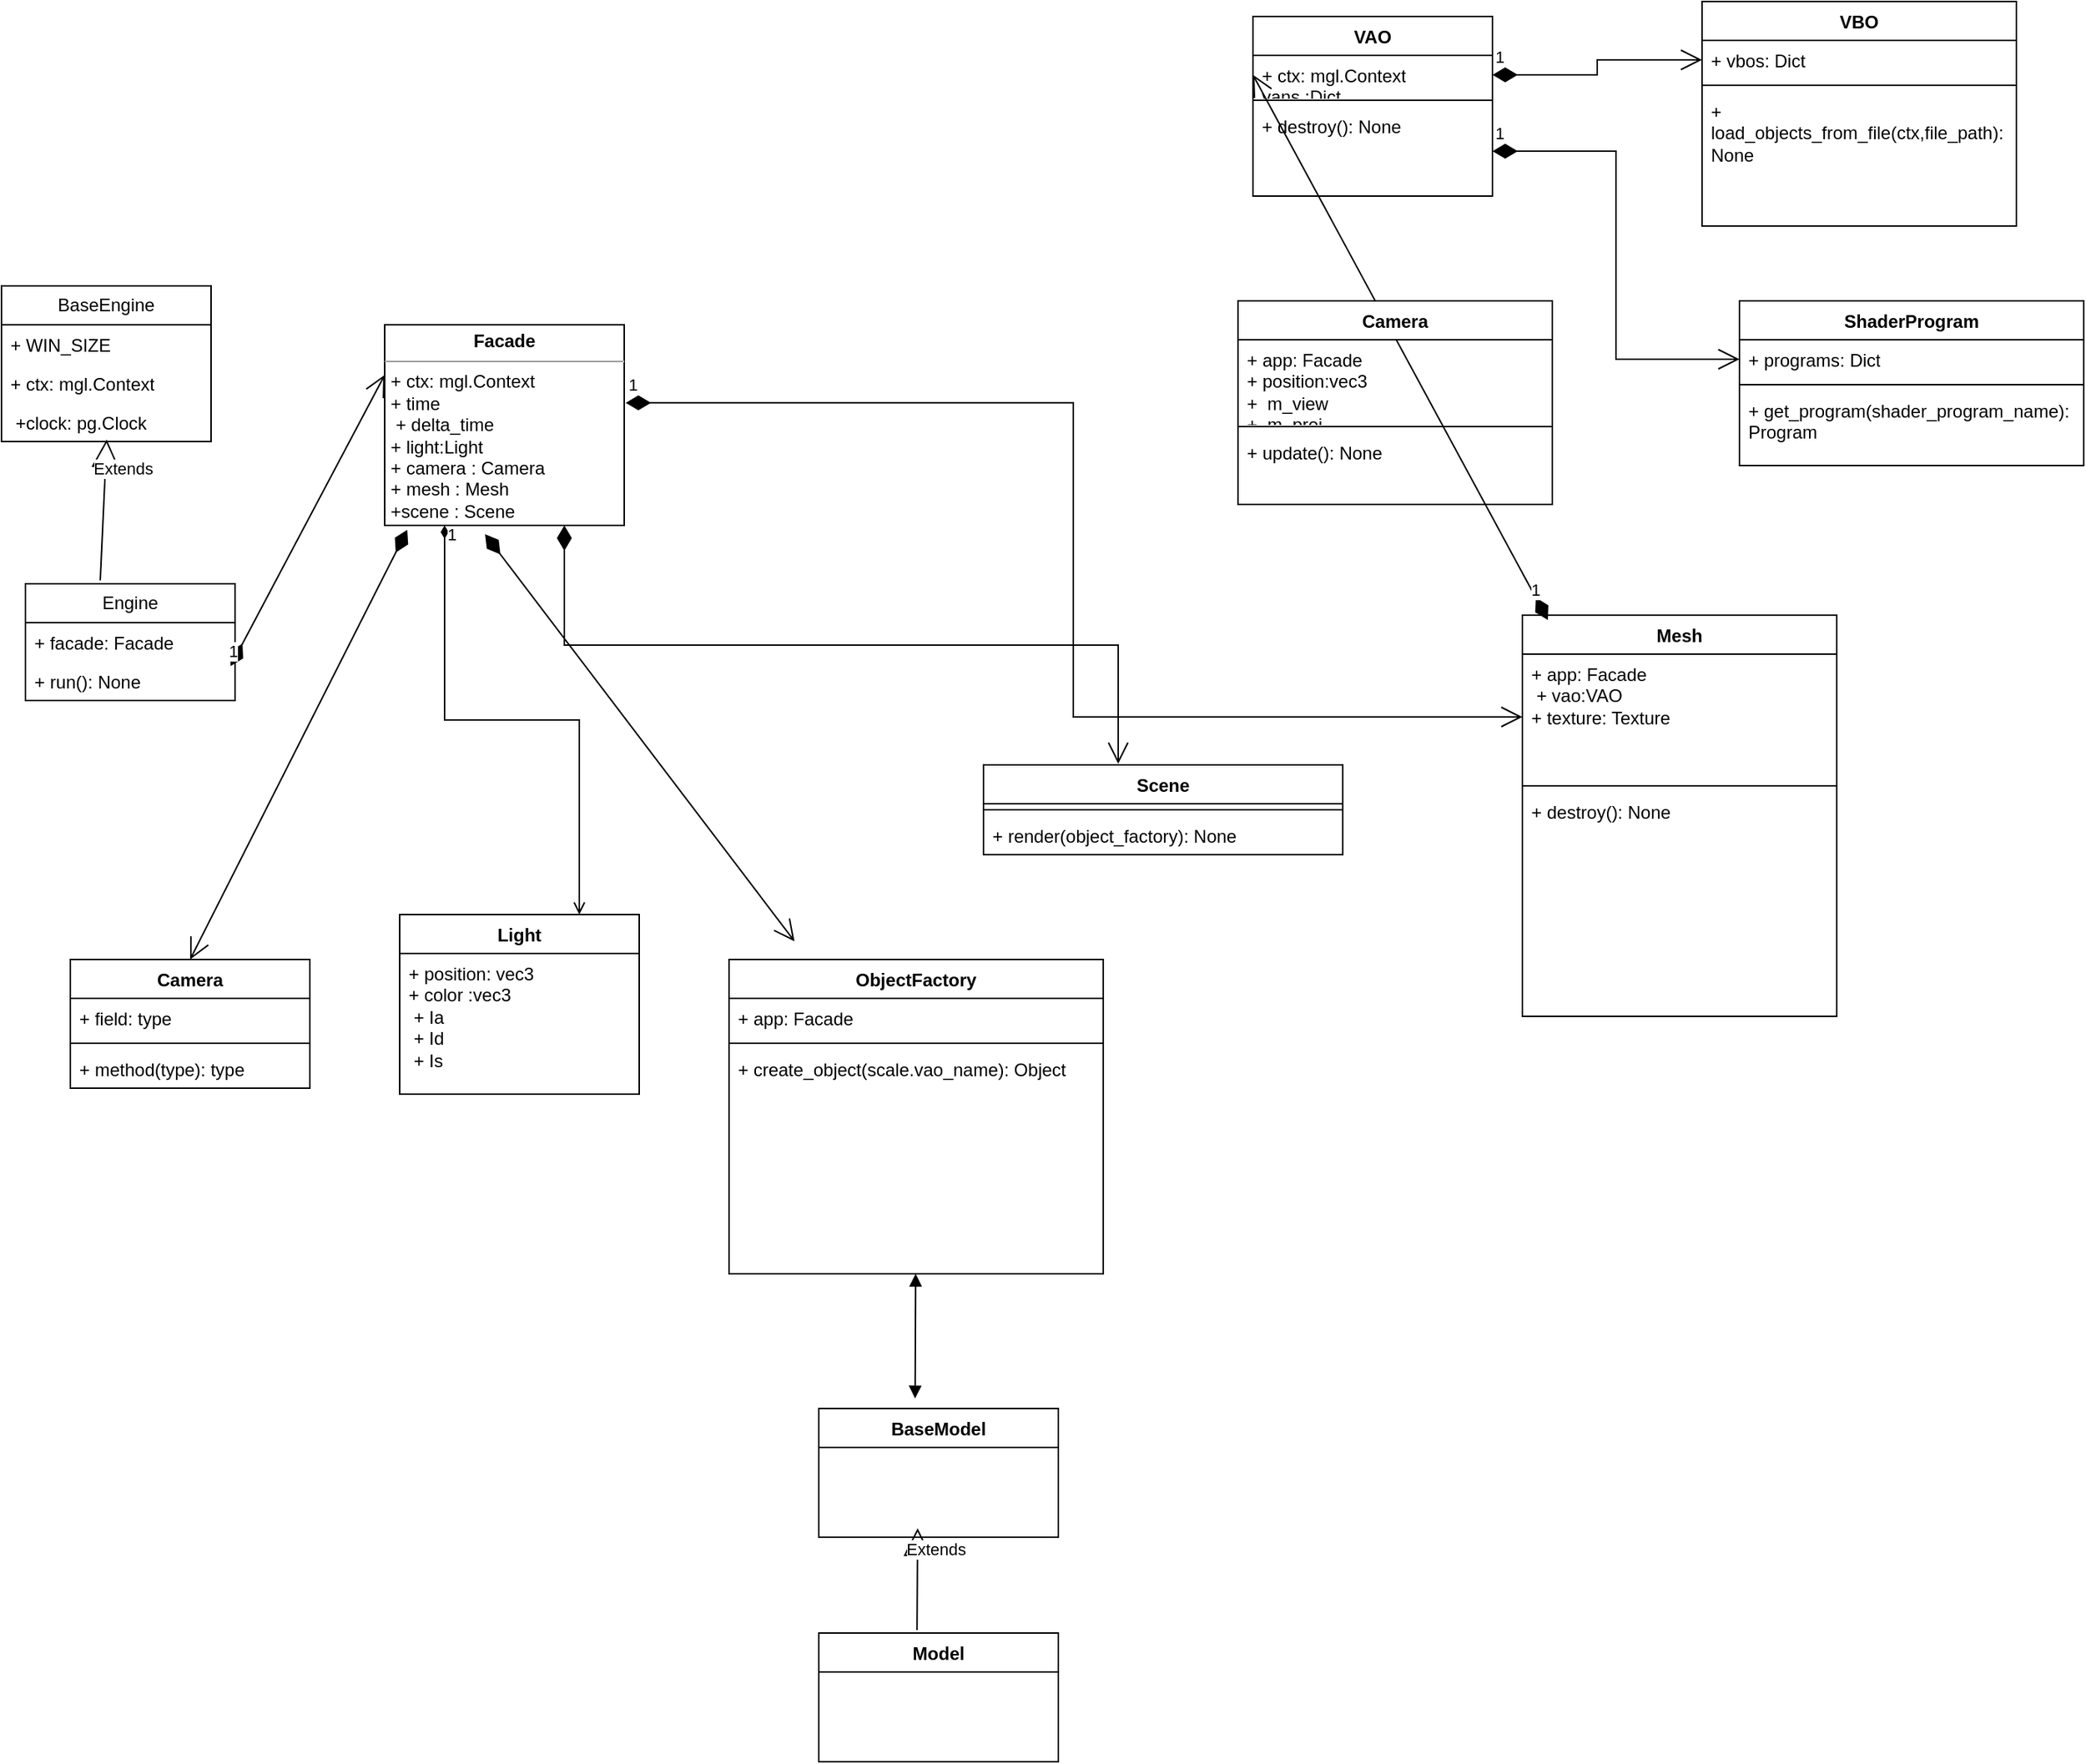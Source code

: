 <mxfile version="22.1.18" type="github">
  <diagram name="Page-1" id="10tANic_bvFwRtT_Bomh">
    <mxGraphModel dx="1321" dy="1709" grid="1" gridSize="10" guides="1" tooltips="1" connect="1" arrows="1" fold="1" page="1" pageScale="1" pageWidth="827" pageHeight="1169" math="0" shadow="0">
      <root>
        <mxCell id="0" />
        <mxCell id="1" parent="0" />
        <mxCell id="u18TdW2rYONK3uZv50w_-1" value="Engine" style="swimlane;fontStyle=0;childLayout=stackLayout;horizontal=1;startSize=26;fillColor=none;horizontalStack=0;resizeParent=1;resizeParentMax=0;resizeLast=0;collapsible=1;marginBottom=0;whiteSpace=wrap;html=1;" vertex="1" parent="1">
          <mxGeometry x="290" y="359" width="140" height="78" as="geometry" />
        </mxCell>
        <mxCell id="u18TdW2rYONK3uZv50w_-2" value="+ facade: Facade" style="text;strokeColor=none;fillColor=none;align=left;verticalAlign=top;spacingLeft=4;spacingRight=4;overflow=hidden;rotatable=0;points=[[0,0.5],[1,0.5]];portConstraint=eastwest;whiteSpace=wrap;html=1;" vertex="1" parent="u18TdW2rYONK3uZv50w_-1">
          <mxGeometry y="26" width="140" height="26" as="geometry" />
        </mxCell>
        <mxCell id="u18TdW2rYONK3uZv50w_-3" value="+ run(): None" style="text;strokeColor=none;fillColor=none;align=left;verticalAlign=top;spacingLeft=4;spacingRight=4;overflow=hidden;rotatable=0;points=[[0,0.5],[1,0.5]];portConstraint=eastwest;whiteSpace=wrap;html=1;" vertex="1" parent="u18TdW2rYONK3uZv50w_-1">
          <mxGeometry y="52" width="140" height="26" as="geometry" />
        </mxCell>
        <mxCell id="u18TdW2rYONK3uZv50w_-5" value="BaseEngine" style="swimlane;fontStyle=0;childLayout=stackLayout;horizontal=1;startSize=26;fillColor=none;horizontalStack=0;resizeParent=1;resizeParentMax=0;resizeLast=0;collapsible=1;marginBottom=0;whiteSpace=wrap;html=1;" vertex="1" parent="1">
          <mxGeometry x="274" y="160" width="140" height="104" as="geometry" />
        </mxCell>
        <mxCell id="u18TdW2rYONK3uZv50w_-6" value="+ WIN_SIZE  " style="text;strokeColor=none;fillColor=none;align=left;verticalAlign=top;spacingLeft=4;spacingRight=4;overflow=hidden;rotatable=0;points=[[0,0.5],[1,0.5]];portConstraint=eastwest;whiteSpace=wrap;html=1;" vertex="1" parent="u18TdW2rYONK3uZv50w_-5">
          <mxGeometry y="26" width="140" height="26" as="geometry" />
        </mxCell>
        <mxCell id="u18TdW2rYONK3uZv50w_-7" value="+ ctx: mgl.Context" style="text;strokeColor=none;fillColor=none;align=left;verticalAlign=top;spacingLeft=4;spacingRight=4;overflow=hidden;rotatable=0;points=[[0,0.5],[1,0.5]];portConstraint=eastwest;whiteSpace=wrap;html=1;" vertex="1" parent="u18TdW2rYONK3uZv50w_-5">
          <mxGeometry y="52" width="140" height="26" as="geometry" />
        </mxCell>
        <mxCell id="u18TdW2rYONK3uZv50w_-8" value="&amp;nbsp;+clock: pg.Clock" style="text;strokeColor=none;fillColor=none;align=left;verticalAlign=top;spacingLeft=4;spacingRight=4;overflow=hidden;rotatable=0;points=[[0,0.5],[1,0.5]];portConstraint=eastwest;whiteSpace=wrap;html=1;" vertex="1" parent="u18TdW2rYONK3uZv50w_-5">
          <mxGeometry y="78" width="140" height="26" as="geometry" />
        </mxCell>
        <mxCell id="u18TdW2rYONK3uZv50w_-13" value="Extends" style="endArrow=block;endSize=16;endFill=0;html=1;rounded=0;exitX=0.357;exitY=-0.029;exitDx=0;exitDy=0;exitPerimeter=0;entryX=0.502;entryY=0.949;entryDx=0;entryDy=0;entryPerimeter=0;" edge="1" parent="1" source="u18TdW2rYONK3uZv50w_-1" target="u18TdW2rYONK3uZv50w_-8">
          <mxGeometry x="0.596" y="-12" width="160" relative="1" as="geometry">
            <mxPoint x="330" y="280" as="sourcePoint" />
            <mxPoint x="340" y="270" as="targetPoint" />
            <mxPoint as="offset" />
          </mxGeometry>
        </mxCell>
        <mxCell id="u18TdW2rYONK3uZv50w_-19" value="Light" style="swimlane;fontStyle=1;align=center;verticalAlign=top;childLayout=stackLayout;horizontal=1;startSize=26;horizontalStack=0;resizeParent=1;resizeParentMax=0;resizeLast=0;collapsible=1;marginBottom=0;whiteSpace=wrap;html=1;" vertex="1" parent="1">
          <mxGeometry x="540" y="580" width="160" height="120" as="geometry" />
        </mxCell>
        <mxCell id="u18TdW2rYONK3uZv50w_-20" value="+ position: vec3&lt;br&gt;+ color :vec3&lt;br&gt;&amp;nbsp;+ Ia&lt;br&gt;&amp;nbsp;+ Id&lt;br&gt;&amp;nbsp;+ Is" style="text;strokeColor=none;fillColor=none;align=left;verticalAlign=top;spacingLeft=4;spacingRight=4;overflow=hidden;rotatable=0;points=[[0,0.5],[1,0.5]];portConstraint=eastwest;whiteSpace=wrap;html=1;" vertex="1" parent="u18TdW2rYONK3uZv50w_-19">
          <mxGeometry y="26" width="160" height="94" as="geometry" />
        </mxCell>
        <mxCell id="u18TdW2rYONK3uZv50w_-23" value="1" style="endArrow=open;html=1;startArrow=diamondThin;startFill=1;edgeStyle=orthogonalEdgeStyle;align=left;verticalAlign=bottom;rounded=0;exitX=0.25;exitY=1;exitDx=0;exitDy=0;entryX=0.75;entryY=0;entryDx=0;entryDy=0;" edge="1" parent="1" source="u18TdW2rYONK3uZv50w_-99" target="u18TdW2rYONK3uZv50w_-19">
          <mxGeometry x="-0.916" relative="1" as="geometry">
            <mxPoint x="660.08" y="454" as="sourcePoint" />
            <mxPoint x="720" y="490" as="targetPoint" />
            <mxPoint as="offset" />
          </mxGeometry>
        </mxCell>
        <mxCell id="u18TdW2rYONK3uZv50w_-27" value="1" style="endArrow=open;html=1;endSize=12;startArrow=diamondThin;startSize=14;startFill=1;align=left;verticalAlign=bottom;rounded=0;entryX=0;entryY=0.25;entryDx=0;entryDy=0;exitX=0.979;exitY=0.115;exitDx=0;exitDy=0;exitPerimeter=0;" edge="1" parent="1" source="u18TdW2rYONK3uZv50w_-3" target="u18TdW2rYONK3uZv50w_-99">
          <mxGeometry x="-1" y="3" relative="1" as="geometry">
            <mxPoint x="360" y="411" as="sourcePoint" />
            <mxPoint x="608.08" y="356.192" as="targetPoint" />
          </mxGeometry>
        </mxCell>
        <mxCell id="u18TdW2rYONK3uZv50w_-28" value="Camera" style="swimlane;fontStyle=1;align=center;verticalAlign=top;childLayout=stackLayout;horizontal=1;startSize=26;horizontalStack=0;resizeParent=1;resizeParentMax=0;resizeLast=0;collapsible=1;marginBottom=0;whiteSpace=wrap;html=1;" vertex="1" parent="1">
          <mxGeometry x="320" y="610" width="160" height="86" as="geometry" />
        </mxCell>
        <mxCell id="u18TdW2rYONK3uZv50w_-29" value="+ field: type" style="text;strokeColor=none;fillColor=none;align=left;verticalAlign=top;spacingLeft=4;spacingRight=4;overflow=hidden;rotatable=0;points=[[0,0.5],[1,0.5]];portConstraint=eastwest;whiteSpace=wrap;html=1;" vertex="1" parent="u18TdW2rYONK3uZv50w_-28">
          <mxGeometry y="26" width="160" height="26" as="geometry" />
        </mxCell>
        <mxCell id="u18TdW2rYONK3uZv50w_-30" value="" style="line;strokeWidth=1;fillColor=none;align=left;verticalAlign=middle;spacingTop=-1;spacingLeft=3;spacingRight=3;rotatable=0;labelPosition=right;points=[];portConstraint=eastwest;strokeColor=inherit;" vertex="1" parent="u18TdW2rYONK3uZv50w_-28">
          <mxGeometry y="52" width="160" height="8" as="geometry" />
        </mxCell>
        <mxCell id="u18TdW2rYONK3uZv50w_-31" value="+ method(type): type" style="text;strokeColor=none;fillColor=none;align=left;verticalAlign=top;spacingLeft=4;spacingRight=4;overflow=hidden;rotatable=0;points=[[0,0.5],[1,0.5]];portConstraint=eastwest;whiteSpace=wrap;html=1;" vertex="1" parent="u18TdW2rYONK3uZv50w_-28">
          <mxGeometry y="60" width="160" height="26" as="geometry" />
        </mxCell>
        <mxCell id="u18TdW2rYONK3uZv50w_-32" value="1" style="endArrow=open;html=1;endSize=12;startArrow=diamondThin;startSize=14;startFill=1;align=left;verticalAlign=bottom;rounded=0;exitX=0.094;exitY=1.022;exitDx=0;exitDy=0;entryX=0.5;entryY=0;entryDx=0;entryDy=0;exitPerimeter=0;" edge="1" parent="1" source="u18TdW2rYONK3uZv50w_-99" target="u18TdW2rYONK3uZv50w_-28">
          <mxGeometry x="-1" y="3" relative="1" as="geometry">
            <mxPoint x="610" y="441" as="sourcePoint" />
            <mxPoint x="580" y="520" as="targetPoint" />
          </mxGeometry>
        </mxCell>
        <mxCell id="u18TdW2rYONK3uZv50w_-34" value="ObjectFactory" style="swimlane;fontStyle=1;align=center;verticalAlign=top;childLayout=stackLayout;horizontal=1;startSize=26;horizontalStack=0;resizeParent=1;resizeParentMax=0;resizeLast=0;collapsible=1;marginBottom=0;whiteSpace=wrap;html=1;" vertex="1" parent="1">
          <mxGeometry x="760" y="610" width="250" height="210" as="geometry" />
        </mxCell>
        <mxCell id="u18TdW2rYONK3uZv50w_-35" value="+ app: Facade" style="text;strokeColor=none;fillColor=none;align=left;verticalAlign=top;spacingLeft=4;spacingRight=4;overflow=hidden;rotatable=0;points=[[0,0.5],[1,0.5]];portConstraint=eastwest;whiteSpace=wrap;html=1;" vertex="1" parent="u18TdW2rYONK3uZv50w_-34">
          <mxGeometry y="26" width="250" height="26" as="geometry" />
        </mxCell>
        <mxCell id="u18TdW2rYONK3uZv50w_-36" value="" style="line;strokeWidth=1;fillColor=none;align=left;verticalAlign=middle;spacingTop=-1;spacingLeft=3;spacingRight=3;rotatable=0;labelPosition=right;points=[];portConstraint=eastwest;strokeColor=inherit;" vertex="1" parent="u18TdW2rYONK3uZv50w_-34">
          <mxGeometry y="52" width="250" height="8" as="geometry" />
        </mxCell>
        <mxCell id="u18TdW2rYONK3uZv50w_-37" value="+ create_object(scale.vao_name): Object" style="text;strokeColor=none;fillColor=none;align=left;verticalAlign=top;spacingLeft=4;spacingRight=4;overflow=hidden;rotatable=0;points=[[0,0.5],[1,0.5]];portConstraint=eastwest;whiteSpace=wrap;html=1;" vertex="1" parent="u18TdW2rYONK3uZv50w_-34">
          <mxGeometry y="60" width="250" height="150" as="geometry" />
        </mxCell>
        <mxCell id="u18TdW2rYONK3uZv50w_-38" value="1" style="endArrow=open;html=1;endSize=12;startArrow=diamondThin;startSize=14;startFill=1;align=left;verticalAlign=bottom;rounded=0;entryX=0.175;entryY=-0.058;entryDx=0;entryDy=0;exitX=0.419;exitY=1.044;exitDx=0;exitDy=0;exitPerimeter=0;entryPerimeter=0;" edge="1" parent="1" source="u18TdW2rYONK3uZv50w_-99" target="u18TdW2rYONK3uZv50w_-34">
          <mxGeometry x="-1" y="3" relative="1" as="geometry">
            <mxPoint x="710.96" y="453.012" as="sourcePoint" />
            <mxPoint x="990" y="593" as="targetPoint" />
          </mxGeometry>
        </mxCell>
        <mxCell id="u18TdW2rYONK3uZv50w_-40" value="Scene" style="swimlane;fontStyle=1;align=center;verticalAlign=top;childLayout=stackLayout;horizontal=1;startSize=26;horizontalStack=0;resizeParent=1;resizeParentMax=0;resizeLast=0;collapsible=1;marginBottom=0;whiteSpace=wrap;html=1;" vertex="1" parent="1">
          <mxGeometry x="930" y="480" width="240" height="60" as="geometry" />
        </mxCell>
        <mxCell id="u18TdW2rYONK3uZv50w_-42" value="" style="line;strokeWidth=1;fillColor=none;align=left;verticalAlign=middle;spacingTop=-1;spacingLeft=3;spacingRight=3;rotatable=0;labelPosition=right;points=[];portConstraint=eastwest;strokeColor=inherit;" vertex="1" parent="u18TdW2rYONK3uZv50w_-40">
          <mxGeometry y="26" width="240" height="8" as="geometry" />
        </mxCell>
        <mxCell id="u18TdW2rYONK3uZv50w_-43" value="+ render(object_factory): None" style="text;strokeColor=none;fillColor=none;align=left;verticalAlign=top;spacingLeft=4;spacingRight=4;overflow=hidden;rotatable=0;points=[[0,0.5],[1,0.5]];portConstraint=eastwest;whiteSpace=wrap;html=1;" vertex="1" parent="u18TdW2rYONK3uZv50w_-40">
          <mxGeometry y="34" width="240" height="26" as="geometry" />
        </mxCell>
        <mxCell id="u18TdW2rYONK3uZv50w_-44" value="1" style="endArrow=open;html=1;endSize=12;startArrow=diamondThin;startSize=14;startFill=1;edgeStyle=orthogonalEdgeStyle;align=left;verticalAlign=bottom;rounded=0;exitX=0.75;exitY=1;exitDx=0;exitDy=0;entryX=0.375;entryY=-0.012;entryDx=0;entryDy=0;entryPerimeter=0;" edge="1" parent="1" source="u18TdW2rYONK3uZv50w_-99" target="u18TdW2rYONK3uZv50w_-40">
          <mxGeometry x="-1" y="3" relative="1" as="geometry">
            <mxPoint x="770" y="441" as="sourcePoint" />
            <mxPoint x="1016.88" y="610.012" as="targetPoint" />
          </mxGeometry>
        </mxCell>
        <mxCell id="u18TdW2rYONK3uZv50w_-78" value="Mesh" style="swimlane;fontStyle=1;align=center;verticalAlign=top;childLayout=stackLayout;horizontal=1;startSize=26;horizontalStack=0;resizeParent=1;resizeParentMax=0;resizeLast=0;collapsible=1;marginBottom=0;whiteSpace=wrap;html=1;" vertex="1" parent="1">
          <mxGeometry x="1290" y="380" width="210" height="268" as="geometry" />
        </mxCell>
        <mxCell id="u18TdW2rYONK3uZv50w_-79" value="+ app: Facade&lt;br&gt;&amp;nbsp;+ vao:VAO&lt;br&gt;+ texture: Texture" style="text;strokeColor=none;fillColor=none;align=left;verticalAlign=top;spacingLeft=4;spacingRight=4;overflow=hidden;rotatable=0;points=[[0,0.5],[1,0.5]];portConstraint=eastwest;whiteSpace=wrap;html=1;" vertex="1" parent="u18TdW2rYONK3uZv50w_-78">
          <mxGeometry y="26" width="210" height="84" as="geometry" />
        </mxCell>
        <mxCell id="u18TdW2rYONK3uZv50w_-80" value="" style="line;strokeWidth=1;fillColor=none;align=left;verticalAlign=middle;spacingTop=-1;spacingLeft=3;spacingRight=3;rotatable=0;labelPosition=right;points=[];portConstraint=eastwest;strokeColor=inherit;" vertex="1" parent="u18TdW2rYONK3uZv50w_-78">
          <mxGeometry y="110" width="210" height="8" as="geometry" />
        </mxCell>
        <mxCell id="u18TdW2rYONK3uZv50w_-81" value="+ destroy(): None" style="text;strokeColor=none;fillColor=none;align=left;verticalAlign=top;spacingLeft=4;spacingRight=4;overflow=hidden;rotatable=0;points=[[0,0.5],[1,0.5]];portConstraint=eastwest;whiteSpace=wrap;html=1;" vertex="1" parent="u18TdW2rYONK3uZv50w_-78">
          <mxGeometry y="118" width="210" height="150" as="geometry" />
        </mxCell>
        <mxCell id="u18TdW2rYONK3uZv50w_-83" value="1" style="endArrow=open;html=1;endSize=12;startArrow=diamondThin;startSize=14;startFill=1;align=left;verticalAlign=bottom;rounded=0;exitX=0.081;exitY=0.012;exitDx=0;exitDy=0;exitPerimeter=0;entryX=0;entryY=0.5;entryDx=0;entryDy=0;" edge="1" parent="1" source="u18TdW2rYONK3uZv50w_-78" target="u18TdW2rYONK3uZv50w_-47">
          <mxGeometry x="-0.924" y="6" relative="1" as="geometry">
            <mxPoint x="1050" y="262.5" as="sourcePoint" />
            <mxPoint x="1210" y="262.5" as="targetPoint" />
            <mxPoint as="offset" />
          </mxGeometry>
        </mxCell>
        <mxCell id="u18TdW2rYONK3uZv50w_-84" value="1" style="endArrow=open;html=1;endSize=12;startArrow=diamondThin;startSize=14;startFill=1;edgeStyle=orthogonalEdgeStyle;align=left;verticalAlign=bottom;rounded=0;exitX=1.006;exitY=0.389;exitDx=0;exitDy=0;entryX=0;entryY=0.5;entryDx=0;entryDy=0;exitPerimeter=0;" edge="1" parent="1" source="u18TdW2rYONK3uZv50w_-99" target="u18TdW2rYONK3uZv50w_-79">
          <mxGeometry x="-1" y="3" relative="1" as="geometry">
            <mxPoint x="770" y="274.5" as="sourcePoint" />
            <mxPoint x="950" y="392.5" as="targetPoint" />
          </mxGeometry>
        </mxCell>
        <mxCell id="u18TdW2rYONK3uZv50w_-63" value="BaseModel" style="swimlane;fontStyle=1;align=center;verticalAlign=top;childLayout=stackLayout;horizontal=1;startSize=26;horizontalStack=0;resizeParent=1;resizeParentMax=0;resizeLast=0;collapsible=1;marginBottom=0;whiteSpace=wrap;html=1;container=0;" vertex="1" parent="1">
          <mxGeometry x="820" y="910" width="160" height="86" as="geometry" />
        </mxCell>
        <mxCell id="u18TdW2rYONK3uZv50w_-89" value="Model" style="swimlane;fontStyle=1;align=center;verticalAlign=top;childLayout=stackLayout;horizontal=1;startSize=26;horizontalStack=0;resizeParent=1;resizeParentMax=0;resizeLast=0;collapsible=1;marginBottom=0;whiteSpace=wrap;html=1;container=0;" vertex="1" parent="1">
          <mxGeometry x="820" y="1060" width="160" height="86" as="geometry" />
        </mxCell>
        <mxCell id="u18TdW2rYONK3uZv50w_-90" value="Extends" style="endArrow=block;endSize=16;endFill=0;html=1;rounded=0;exitX=0.41;exitY=-0.023;exitDx=0;exitDy=0;exitPerimeter=0;" edge="1" parent="1" source="u18TdW2rYONK3uZv50w_-89">
          <mxGeometry x="0.596" y="-12" width="160" relative="1" as="geometry">
            <mxPoint x="867" y="1072" as="sourcePoint" />
            <mxPoint x="886" y="990" as="targetPoint" />
            <mxPoint as="offset" />
          </mxGeometry>
        </mxCell>
        <mxCell id="u18TdW2rYONK3uZv50w_-91" value="" style="endArrow=block;startArrow=block;endFill=1;startFill=1;html=1;rounded=0;entryX=0.402;entryY=-0.078;entryDx=0;entryDy=0;entryPerimeter=0;" edge="1" parent="1" source="u18TdW2rYONK3uZv50w_-37" target="u18TdW2rYONK3uZv50w_-63">
          <mxGeometry width="160" relative="1" as="geometry">
            <mxPoint x="824.32" y="880" as="sourcePoint" />
            <mxPoint x="1010" y="857.7" as="targetPoint" />
          </mxGeometry>
        </mxCell>
        <mxCell id="u18TdW2rYONK3uZv50w_-99" value="&lt;p style=&quot;margin:0px;margin-top:4px;text-align:center;&quot;&gt;&lt;b&gt;Facade&lt;/b&gt;&lt;/p&gt;&lt;hr size=&quot;1&quot;&gt;&lt;p style=&quot;margin:0px;margin-left:4px;&quot;&gt;+ ctx: mgl.Context&lt;/p&gt;&lt;p style=&quot;margin:0px;margin-left:4px;&quot;&gt;+ time&lt;/p&gt;&lt;p style=&quot;margin:0px;margin-left:4px;&quot;&gt;&amp;nbsp;+ delta_time&lt;/p&gt;&lt;p style=&quot;margin:0px;margin-left:4px;&quot;&gt;+ light:Light&lt;/p&gt;&lt;p style=&quot;margin:0px;margin-left:4px;&quot;&gt;+ camera : Camera&lt;/p&gt;&lt;p style=&quot;margin:0px;margin-left:4px;&quot;&gt;+ mesh : Mesh&lt;/p&gt;&lt;p style=&quot;margin:0px;margin-left:4px;&quot;&gt;+scene : Scene&lt;/p&gt;&lt;hr size=&quot;1&quot;&gt;&lt;p style=&quot;margin:0px;margin-left:4px;&quot;&gt;+ method(): Type&lt;/p&gt;" style="verticalAlign=top;align=left;overflow=fill;fontSize=12;fontFamily=Helvetica;html=1;whiteSpace=wrap;" vertex="1" parent="1">
          <mxGeometry x="530" y="186" width="160" height="134" as="geometry" />
        </mxCell>
        <mxCell id="u18TdW2rYONK3uZv50w_-46" value="VAO" style="swimlane;fontStyle=1;align=center;verticalAlign=top;childLayout=stackLayout;horizontal=1;startSize=26;horizontalStack=0;resizeParent=1;resizeParentMax=0;resizeLast=0;collapsible=1;marginBottom=0;whiteSpace=wrap;html=1;" vertex="1" parent="1">
          <mxGeometry x="1110" y="-20" width="160" height="120" as="geometry" />
        </mxCell>
        <mxCell id="u18TdW2rYONK3uZv50w_-47" value="+ ctx: mgl.Context&lt;br&gt;vans :Dict&lt;br&gt;" style="text;strokeColor=none;fillColor=none;align=left;verticalAlign=top;spacingLeft=4;spacingRight=4;overflow=hidden;rotatable=0;points=[[0,0.5],[1,0.5]];portConstraint=eastwest;whiteSpace=wrap;html=1;" vertex="1" parent="u18TdW2rYONK3uZv50w_-46">
          <mxGeometry y="26" width="160" height="26" as="geometry" />
        </mxCell>
        <mxCell id="u18TdW2rYONK3uZv50w_-48" value="" style="line;strokeWidth=1;fillColor=none;align=left;verticalAlign=middle;spacingTop=-1;spacingLeft=3;spacingRight=3;rotatable=0;labelPosition=right;points=[];portConstraint=eastwest;strokeColor=inherit;" vertex="1" parent="u18TdW2rYONK3uZv50w_-46">
          <mxGeometry y="52" width="160" height="8" as="geometry" />
        </mxCell>
        <mxCell id="u18TdW2rYONK3uZv50w_-49" value="+ destroy(): None" style="text;strokeColor=none;fillColor=none;align=left;verticalAlign=top;spacingLeft=4;spacingRight=4;overflow=hidden;rotatable=0;points=[[0,0.5],[1,0.5]];portConstraint=eastwest;whiteSpace=wrap;html=1;" vertex="1" parent="u18TdW2rYONK3uZv50w_-46">
          <mxGeometry y="60" width="160" height="60" as="geometry" />
        </mxCell>
        <mxCell id="u18TdW2rYONK3uZv50w_-50" value="VBO" style="swimlane;fontStyle=1;align=center;verticalAlign=top;childLayout=stackLayout;horizontal=1;startSize=26;horizontalStack=0;resizeParent=1;resizeParentMax=0;resizeLast=0;collapsible=1;marginBottom=0;whiteSpace=wrap;html=1;" vertex="1" parent="1">
          <mxGeometry x="1410" y="-30" width="210" height="150" as="geometry" />
        </mxCell>
        <mxCell id="u18TdW2rYONK3uZv50w_-51" value="+ vbos: Dict" style="text;strokeColor=none;fillColor=none;align=left;verticalAlign=top;spacingLeft=4;spacingRight=4;overflow=hidden;rotatable=0;points=[[0,0.5],[1,0.5]];portConstraint=eastwest;whiteSpace=wrap;html=1;" vertex="1" parent="u18TdW2rYONK3uZv50w_-50">
          <mxGeometry y="26" width="210" height="26" as="geometry" />
        </mxCell>
        <mxCell id="u18TdW2rYONK3uZv50w_-52" value="" style="line;strokeWidth=1;fillColor=none;align=left;verticalAlign=middle;spacingTop=-1;spacingLeft=3;spacingRight=3;rotatable=0;labelPosition=right;points=[];portConstraint=eastwest;strokeColor=inherit;" vertex="1" parent="u18TdW2rYONK3uZv50w_-50">
          <mxGeometry y="52" width="210" height="8" as="geometry" />
        </mxCell>
        <mxCell id="u18TdW2rYONK3uZv50w_-53" value="+ load_objects_from_file(ctx,file_path): None" style="text;strokeColor=none;fillColor=none;align=left;verticalAlign=top;spacingLeft=4;spacingRight=4;overflow=hidden;rotatable=0;points=[[0,0.5],[1,0.5]];portConstraint=eastwest;whiteSpace=wrap;html=1;" vertex="1" parent="u18TdW2rYONK3uZv50w_-50">
          <mxGeometry y="60" width="210" height="90" as="geometry" />
        </mxCell>
        <mxCell id="u18TdW2rYONK3uZv50w_-54" value="1" style="endArrow=open;html=1;endSize=12;startArrow=diamondThin;startSize=14;startFill=1;edgeStyle=orthogonalEdgeStyle;align=left;verticalAlign=bottom;rounded=0;exitX=1;exitY=0.5;exitDx=0;exitDy=0;entryX=0;entryY=0.5;entryDx=0;entryDy=0;" edge="1" parent="1" source="u18TdW2rYONK3uZv50w_-47" target="u18TdW2rYONK3uZv50w_-51">
          <mxGeometry x="-1" y="3" relative="1" as="geometry">
            <mxPoint x="1300" y="62.5" as="sourcePoint" />
            <mxPoint x="1460" y="62.5" as="targetPoint" />
          </mxGeometry>
        </mxCell>
        <mxCell id="u18TdW2rYONK3uZv50w_-57" value="ShaderProgram" style="swimlane;fontStyle=1;align=center;verticalAlign=top;childLayout=stackLayout;horizontal=1;startSize=26;horizontalStack=0;resizeParent=1;resizeParentMax=0;resizeLast=0;collapsible=1;marginBottom=0;whiteSpace=wrap;html=1;" vertex="1" parent="1">
          <mxGeometry x="1435" y="170" width="230" height="110" as="geometry" />
        </mxCell>
        <mxCell id="u18TdW2rYONK3uZv50w_-58" value="+ programs: Dict" style="text;strokeColor=none;fillColor=none;align=left;verticalAlign=top;spacingLeft=4;spacingRight=4;overflow=hidden;rotatable=0;points=[[0,0.5],[1,0.5]];portConstraint=eastwest;whiteSpace=wrap;html=1;" vertex="1" parent="u18TdW2rYONK3uZv50w_-57">
          <mxGeometry y="26" width="230" height="26" as="geometry" />
        </mxCell>
        <mxCell id="u18TdW2rYONK3uZv50w_-59" value="" style="line;strokeWidth=1;fillColor=none;align=left;verticalAlign=middle;spacingTop=-1;spacingLeft=3;spacingRight=3;rotatable=0;labelPosition=right;points=[];portConstraint=eastwest;strokeColor=inherit;" vertex="1" parent="u18TdW2rYONK3uZv50w_-57">
          <mxGeometry y="52" width="230" height="8" as="geometry" />
        </mxCell>
        <mxCell id="u18TdW2rYONK3uZv50w_-60" value="+ get_program(shader_program_name): Program" style="text;strokeColor=none;fillColor=none;align=left;verticalAlign=top;spacingLeft=4;spacingRight=4;overflow=hidden;rotatable=0;points=[[0,0.5],[1,0.5]];portConstraint=eastwest;whiteSpace=wrap;html=1;" vertex="1" parent="u18TdW2rYONK3uZv50w_-57">
          <mxGeometry y="60" width="230" height="50" as="geometry" />
        </mxCell>
        <mxCell id="u18TdW2rYONK3uZv50w_-61" value="1" style="endArrow=open;html=1;endSize=12;startArrow=diamondThin;startSize=14;startFill=1;edgeStyle=orthogonalEdgeStyle;align=left;verticalAlign=bottom;rounded=0;exitX=1;exitY=0.5;exitDx=0;exitDy=0;entryX=0;entryY=0.5;entryDx=0;entryDy=0;" edge="1" parent="1" source="u18TdW2rYONK3uZv50w_-49" target="u18TdW2rYONK3uZv50w_-58">
          <mxGeometry x="-1" y="3" relative="1" as="geometry">
            <mxPoint x="1290" y="170" as="sourcePoint" />
            <mxPoint x="1420" y="170" as="targetPoint" />
          </mxGeometry>
        </mxCell>
        <mxCell id="u18TdW2rYONK3uZv50w_-73" value="Camera" style="swimlane;fontStyle=1;align=center;verticalAlign=top;childLayout=stackLayout;horizontal=1;startSize=26;horizontalStack=0;resizeParent=1;resizeParentMax=0;resizeLast=0;collapsible=1;marginBottom=0;whiteSpace=wrap;html=1;" vertex="1" parent="1">
          <mxGeometry x="1100" y="170" width="210" height="136" as="geometry" />
        </mxCell>
        <mxCell id="u18TdW2rYONK3uZv50w_-74" value="+ app: Facade&lt;br&gt;+ position:vec3&lt;br&gt;+ &amp;nbsp;m_view&lt;br&gt;+ &amp;nbsp;m_proj" style="text;strokeColor=none;fillColor=none;align=left;verticalAlign=top;spacingLeft=4;spacingRight=4;overflow=hidden;rotatable=0;points=[[0,0.5],[1,0.5]];portConstraint=eastwest;whiteSpace=wrap;html=1;" vertex="1" parent="u18TdW2rYONK3uZv50w_-73">
          <mxGeometry y="26" width="210" height="54" as="geometry" />
        </mxCell>
        <mxCell id="u18TdW2rYONK3uZv50w_-75" value="" style="line;strokeWidth=1;fillColor=none;align=left;verticalAlign=middle;spacingTop=-1;spacingLeft=3;spacingRight=3;rotatable=0;labelPosition=right;points=[];portConstraint=eastwest;strokeColor=inherit;" vertex="1" parent="u18TdW2rYONK3uZv50w_-73">
          <mxGeometry y="80" width="210" height="8" as="geometry" />
        </mxCell>
        <mxCell id="u18TdW2rYONK3uZv50w_-76" value="+ update(): None" style="text;strokeColor=none;fillColor=none;align=left;verticalAlign=top;spacingLeft=4;spacingRight=4;overflow=hidden;rotatable=0;points=[[0,0.5],[1,0.5]];portConstraint=eastwest;whiteSpace=wrap;html=1;" vertex="1" parent="u18TdW2rYONK3uZv50w_-73">
          <mxGeometry y="88" width="210" height="48" as="geometry" />
        </mxCell>
      </root>
    </mxGraphModel>
  </diagram>
</mxfile>
